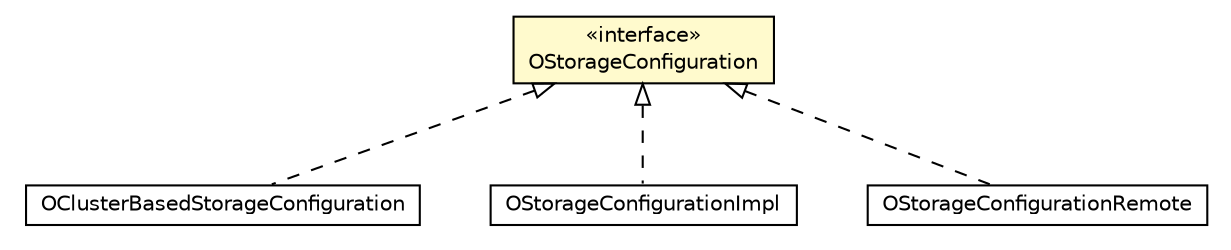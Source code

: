#!/usr/local/bin/dot
#
# Class diagram 
# Generated by UMLGraph version R5_6-24-gf6e263 (http://www.umlgraph.org/)
#

digraph G {
	edge [fontname="Helvetica",fontsize=10,labelfontname="Helvetica",labelfontsize=10];
	node [fontname="Helvetica",fontsize=10,shape=plaintext];
	nodesep=0.25;
	ranksep=0.5;
	// com.orientechnologies.orient.core.storage.config.OClusterBasedStorageConfiguration
	c6926465 [label=<<table title="com.orientechnologies.orient.core.storage.config.OClusterBasedStorageConfiguration" border="0" cellborder="1" cellspacing="0" cellpadding="2" port="p" href="../storage/config/OClusterBasedStorageConfiguration.html">
		<tr><td><table border="0" cellspacing="0" cellpadding="1">
<tr><td align="center" balign="center"> OClusterBasedStorageConfiguration </td></tr>
		</table></td></tr>
		</table>>, URL="../storage/config/OClusterBasedStorageConfiguration.html", fontname="Helvetica", fontcolor="black", fontsize=10.0];
	// com.orientechnologies.orient.core.config.OStorageConfiguration
	c6926562 [label=<<table title="com.orientechnologies.orient.core.config.OStorageConfiguration" border="0" cellborder="1" cellspacing="0" cellpadding="2" port="p" bgcolor="lemonChiffon" href="./OStorageConfiguration.html">
		<tr><td><table border="0" cellspacing="0" cellpadding="1">
<tr><td align="center" balign="center"> &#171;interface&#187; </td></tr>
<tr><td align="center" balign="center"> OStorageConfiguration </td></tr>
		</table></td></tr>
		</table>>, URL="./OStorageConfiguration.html", fontname="Helvetica", fontcolor="black", fontsize=10.0];
	// com.orientechnologies.orient.core.config.OStorageConfigurationImpl
	c6926574 [label=<<table title="com.orientechnologies.orient.core.config.OStorageConfigurationImpl" border="0" cellborder="1" cellspacing="0" cellpadding="2" port="p" href="./OStorageConfigurationImpl.html">
		<tr><td><table border="0" cellspacing="0" cellpadding="1">
<tr><td align="center" balign="center"> OStorageConfigurationImpl </td></tr>
		</table></td></tr>
		</table>>, URL="./OStorageConfigurationImpl.html", fontname="Helvetica", fontcolor="black", fontsize=10.0];
	// com.orientechnologies.orient.client.remote.OStorageConfigurationRemote
	c6926806 [label=<<table title="com.orientechnologies.orient.client.remote.OStorageConfigurationRemote" border="0" cellborder="1" cellspacing="0" cellpadding="2" port="p" href="../../client/remote/OStorageConfigurationRemote.html">
		<tr><td><table border="0" cellspacing="0" cellpadding="1">
<tr><td align="center" balign="center"> OStorageConfigurationRemote </td></tr>
		</table></td></tr>
		</table>>, URL="../../client/remote/OStorageConfigurationRemote.html", fontname="Helvetica", fontcolor="black", fontsize=10.0];
	//com.orientechnologies.orient.core.storage.config.OClusterBasedStorageConfiguration implements com.orientechnologies.orient.core.config.OStorageConfiguration
	c6926562:p -> c6926465:p [dir=back,arrowtail=empty,style=dashed];
	//com.orientechnologies.orient.core.config.OStorageConfigurationImpl implements com.orientechnologies.orient.core.config.OStorageConfiguration
	c6926562:p -> c6926574:p [dir=back,arrowtail=empty,style=dashed];
	//com.orientechnologies.orient.client.remote.OStorageConfigurationRemote implements com.orientechnologies.orient.core.config.OStorageConfiguration
	c6926562:p -> c6926806:p [dir=back,arrowtail=empty,style=dashed];
}

